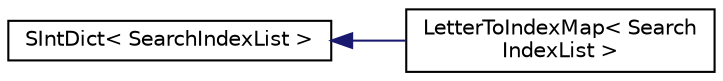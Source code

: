 digraph "Graphical Class Hierarchy"
{
 // INTERACTIVE_SVG=YES
 // LATEX_PDF_SIZE
  edge [fontname="Helvetica",fontsize="10",labelfontname="Helvetica",labelfontsize="10"];
  node [fontname="Helvetica",fontsize="10",shape=record];
  rankdir="LR";
  Node0 [label="SIntDict\< SearchIndexList \>",height=0.2,width=0.4,color="black", fillcolor="white", style="filled",URL="$d0/d9f/class_s_int_dict.html",tooltip=" "];
  Node0 -> Node1 [dir="back",color="midnightblue",fontsize="10",style="solid",fontname="Helvetica"];
  Node1 [label="LetterToIndexMap\< Search\lIndexList \>",height=0.2,width=0.4,color="black", fillcolor="white", style="filled",URL="$d7/d17/class_letter_to_index_map.html",tooltip=" "];
}
